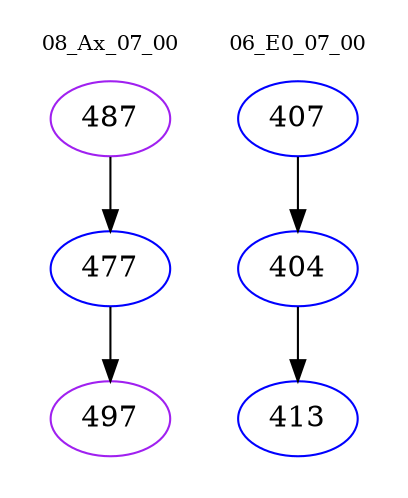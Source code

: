 digraph{
subgraph cluster_0 {
color = white
label = "08_Ax_07_00";
fontsize=10;
T0_487 [label="487", color="purple"]
T0_487 -> T0_477 [color="black"]
T0_477 [label="477", color="blue"]
T0_477 -> T0_497 [color="black"]
T0_497 [label="497", color="purple"]
}
subgraph cluster_1 {
color = white
label = "06_E0_07_00";
fontsize=10;
T1_407 [label="407", color="blue"]
T1_407 -> T1_404 [color="black"]
T1_404 [label="404", color="blue"]
T1_404 -> T1_413 [color="black"]
T1_413 [label="413", color="blue"]
}
}

